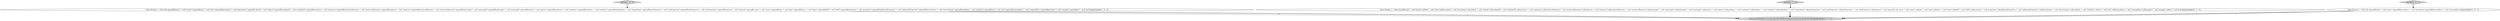 digraph {
0 [style = filled, label = "return new MultiSet<>(s,super.edu.fdu.CPPDG.tinypdg.pe.ExpressionInfo@15e1895)@@@4@@@['1', '1', '1']", fillcolor = lightgray, shape = ellipse image = "AAA0AAABBB1BBB"];
4 [style = filled, label = "keySet['0', '1', '0']", fillcolor = lightgray, shape = diamond image = "AAA0AAABBB2BBB"];
2 [style = filled, label = "keySet['1', '0', '0']", fillcolor = lightgray, shape = diamond image = "AAA0AAABBB1BBB"];
1 [style = filled, label = "ASet<String> s = ASet.of().appendIf(format != null,\"format\").appendIf(title != null,\"title\").appendIf(description != null,\"description\").appendIf(_default != null,\"default\").appendIf(multipleOf != null,\"multipleOf\").appendIf(maximum != null,\"maximum\").appendIf(exclusiveMaximum != null,\"exclusiveMaximum\").appendIf(minimum != null,\"minimum\").appendIf(exclusiveMinimum != null,\"exclusiveMinimum\").appendIf(maxLength != null,\"maxLength\").appendIf(minLength != null,\"minLength\").appendIf(pattern != null,\"pattern\").appendIf(maxItems != null,\"maxItems\").appendIf(minItems != null,\"minItems\").appendIf(uniqueItems != null,\"uniqueItems\").appendIf(maxProperties != null,\"maxProperties\").appendIf(minProperties != null,\"minProperties\").appendIf(required != null,\"required\").appendIf(_enum != null,\"enum\").appendIf(type != null,\"type\").appendIf(items != null,\"items\").appendIf(allOf != null,\"allOf\").appendIf(properties != null,\"properties\").appendIf(additionalProperties != null,\"additionalProperties\").appendIf(discriminator != null,\"discriminator\").appendIf(readOnly != null,\"readOnly\").appendIf(xml != null,\"xml\").appendIf(externalDocs != null,\"externalDocs\").appendIf(example != null,\"example\").appendIf(ref != null,\"$ref\")@@@3@@@['1', '0', '0']", fillcolor = white, shape = ellipse image = "AAA0AAABBB1BBB"];
3 [style = filled, label = "ASet<String> s = ASet.of().aif(format != null,\"format\").aif(title != null,\"title\").aif(description != null,\"description\").aif(_default != null,\"default\").aif(multipleOf != null,\"multipleOf\").aif(maximum != null,\"maximum\").aif(exclusiveMaximum != null,\"exclusiveMaximum\").aif(minimum != null,\"minimum\").aif(exclusiveMinimum != null,\"exclusiveMinimum\").aif(maxLength != null,\"maxLength\").aif(minLength != null,\"minLength\").aif(pattern != null,\"pattern\").aif(maxItems != null,\"maxItems\").aif(minItems != null,\"minItems\").aif(uniqueItems != null,\"uniqueItems\").aif(maxProperties != null,\"maxProperties\").aif(minProperties != null,\"minProperties\").aif(required != null,\"required\").aif(_enum != null,\"enum\").aif(type != null,\"type\").aif(items != null,\"items\").aif(allOf != null,\"allOf\").aif(properties != null,\"properties\").aif(additionalProperties != null,\"additionalProperties\").aif(discriminator != null,\"discriminator\").aif(readOnly != null,\"readOnly\").aif(xml != null,\"xml\").aif(externalDocs != null,\"externalDocs\").aif(example != null,\"example\").aif(ref != null,\"$ref\")@@@3@@@['0', '1', '0']", fillcolor = white, shape = ellipse image = "AAA0AAABBB2BBB"];
6 [style = filled, label = "ASet<String> s = ASet.of().appendIf(name != null,\"name\").appendIf(description != null,\"description\").appendIf(externalDocs != null,\"externalDocs\")@@@3@@@['0', '0', '1']", fillcolor = white, shape = ellipse image = "AAA0AAABBB3BBB"];
5 [style = filled, label = "keySet['0', '0', '1']", fillcolor = lightgray, shape = diamond image = "AAA0AAABBB3BBB"];
1->0 [style = solid, label="s"];
6->0 [style = bold, label=""];
3->0 [style = solid, label="s"];
3->0 [style = bold, label=""];
4->3 [style = bold, label=""];
2->1 [style = bold, label=""];
5->6 [style = bold, label=""];
6->0 [style = solid, label="s"];
1->0 [style = bold, label=""];
}
